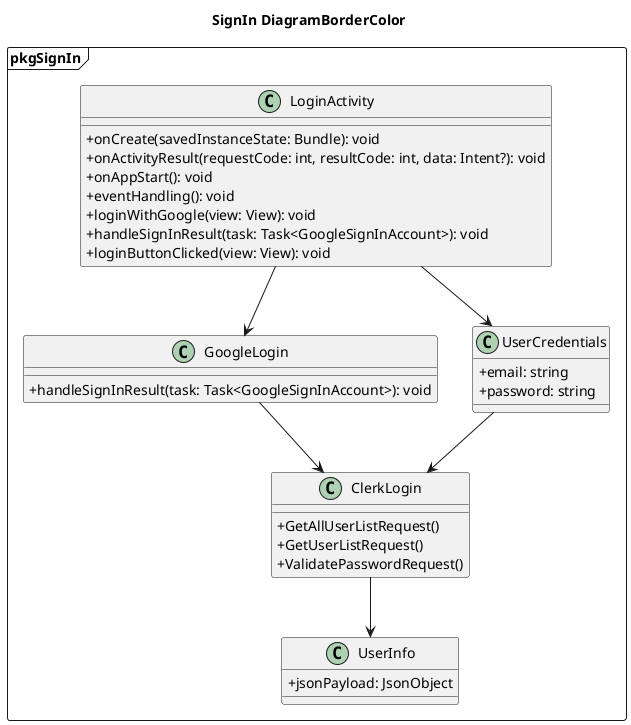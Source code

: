 @startuml SignIn
Title SignIn DiagramBorderColor
skinparam classAttributeIconSize 0
' Lớp chính xử lý sign-in
package pkgSignIn <<Frame>>{
class LoginActivity {
        + onCreate(savedInstanceState: Bundle): void
        + onActivityResult(requestCode: int, resultCode: int, data: Intent?): void
        + onAppStart(): void
        + eventHandling(): void
        + loginWithGoogle(view: View): void
        + handleSignInResult(task: Task<GoogleSignInAccount>): void
        + loginButtonClicked(view: View): void
    }
class GoogleLogin {
  + handleSignInResult(task: Task<GoogleSignInAccount>): void
}
class ClerkLogin{
  + GetAllUserListRequest()
  + GetUserListRequest()
  + ValidatePasswordRequest()
}
class UserCredentials{
    + email: string
    + password: string
}
class UserInfo{
    + jsonPayload: JsonObject
}

LoginActivity --> GoogleLogin
LoginActivity --> UserCredentials
GoogleLogin --> ClerkLogin
UserCredentials --> ClerkLogin
ClerkLogin --> UserInfo

}
@enduml
